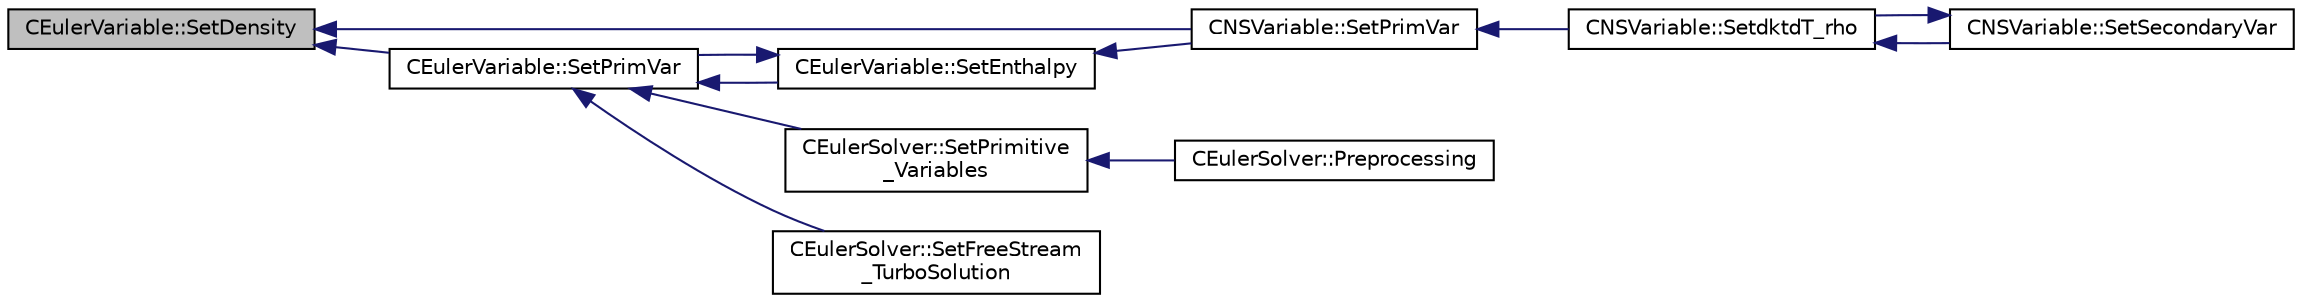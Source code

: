 digraph "CEulerVariable::SetDensity"
{
  edge [fontname="Helvetica",fontsize="10",labelfontname="Helvetica",labelfontsize="10"];
  node [fontname="Helvetica",fontsize="10",shape=record];
  rankdir="LR";
  Node234 [label="CEulerVariable::SetDensity",height=0.2,width=0.4,color="black", fillcolor="grey75", style="filled", fontcolor="black"];
  Node234 -> Node235 [dir="back",color="midnightblue",fontsize="10",style="solid",fontname="Helvetica"];
  Node235 [label="CEulerVariable::SetPrimVar",height=0.2,width=0.4,color="black", fillcolor="white", style="filled",URL="$class_c_euler_variable.html#a674dd196e3eed72a762eedec72b534fc",tooltip="Set all the primitive variables for compressible flows. "];
  Node235 -> Node236 [dir="back",color="midnightblue",fontsize="10",style="solid",fontname="Helvetica"];
  Node236 [label="CEulerVariable::SetEnthalpy",height=0.2,width=0.4,color="black", fillcolor="white", style="filled",URL="$class_c_euler_variable.html#ae090e3adc40d949b8dca77043daccddd",tooltip="Set the value of the enthalpy. "];
  Node236 -> Node235 [dir="back",color="midnightblue",fontsize="10",style="solid",fontname="Helvetica"];
  Node236 -> Node237 [dir="back",color="midnightblue",fontsize="10",style="solid",fontname="Helvetica"];
  Node237 [label="CNSVariable::SetPrimVar",height=0.2,width=0.4,color="black", fillcolor="white", style="filled",URL="$class_c_n_s_variable.html#a0db8c1ede5090174259a69548d20c9fe",tooltip="Set all the primitive variables for compressible flows. "];
  Node237 -> Node238 [dir="back",color="midnightblue",fontsize="10",style="solid",fontname="Helvetica"];
  Node238 [label="CNSVariable::SetdktdT_rho",height=0.2,width=0.4,color="black", fillcolor="white", style="filled",URL="$class_c_n_s_variable.html#a3d749ea73bdc0f7dd45aa2ed713e768b",tooltip="Set the derivative of thermal conductivity with respect to temperature (at constant density)..."];
  Node238 -> Node239 [dir="back",color="midnightblue",fontsize="10",style="solid",fontname="Helvetica"];
  Node239 [label="CNSVariable::SetSecondaryVar",height=0.2,width=0.4,color="black", fillcolor="white", style="filled",URL="$class_c_n_s_variable.html#a574bbbfda4f2191f836d2e3e7e1c8b3e",tooltip="Set all the secondary variables (partial derivatives) for compressible flows. "];
  Node239 -> Node238 [dir="back",color="midnightblue",fontsize="10",style="solid",fontname="Helvetica"];
  Node235 -> Node240 [dir="back",color="midnightblue",fontsize="10",style="solid",fontname="Helvetica"];
  Node240 [label="CEulerSolver::SetPrimitive\l_Variables",height=0.2,width=0.4,color="black", fillcolor="white", style="filled",URL="$class_c_euler_solver.html#aedaa1fe91dbde649b457ce89a82e7ab4",tooltip="Compute the velocity^2, SoundSpeed, Pressure, Enthalpy, Viscosity. "];
  Node240 -> Node241 [dir="back",color="midnightblue",fontsize="10",style="solid",fontname="Helvetica"];
  Node241 [label="CEulerSolver::Preprocessing",height=0.2,width=0.4,color="black", fillcolor="white", style="filled",URL="$class_c_euler_solver.html#a8b89e1bfce33284c2d8f5f00f82f3f3f",tooltip="Compute primitive variables and their gradients. "];
  Node235 -> Node242 [dir="back",color="midnightblue",fontsize="10",style="solid",fontname="Helvetica"];
  Node242 [label="CEulerSolver::SetFreeStream\l_TurboSolution",height=0.2,width=0.4,color="black", fillcolor="white", style="filled",URL="$class_c_euler_solver.html#ac116e43e6c7eef751bc807908f235c31",tooltip="Set the solution using the Freestream values. "];
  Node234 -> Node237 [dir="back",color="midnightblue",fontsize="10",style="solid",fontname="Helvetica"];
}
